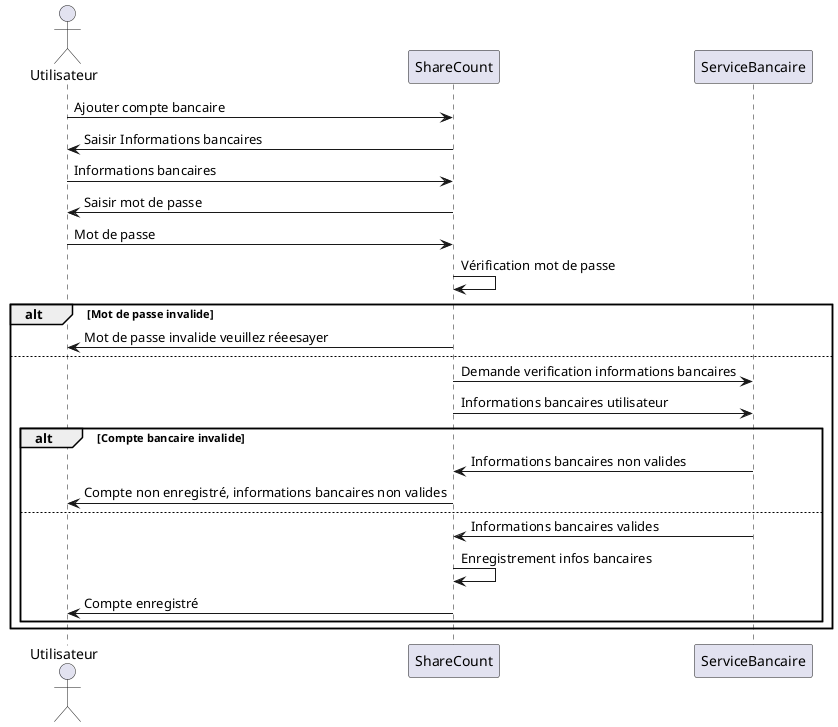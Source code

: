 @startuml "Ajouter un compte bancaire"
actor Utilisateur as u
participant ShareCount as sc
participant ServiceBancaire as sb

u  -> sc : Ajouter compte bancaire
u <- sc : Saisir Informations bancaires
u -> sc : Informations bancaires
u <- sc : Saisir mot de passe
u -> sc : Mot de passe
sc -> sc : Vérification mot de passe
alt Mot de passe invalide
u <- sc : Mot de passe invalide veuillez réeesayer
else
sc -> sb : Demande verification informations bancaires
sc -> sb : Informations bancaires utilisateur
alt Compte bancaire invalide
sc <- sb : Informations bancaires non valides
u <- sc : Compte non enregistré, informations bancaires non valides
else
sc <- sb : Informations bancaires valides
sc -> sc : Enregistrement infos bancaires
u <- sc : Compte enregistré
end
end
@enduml